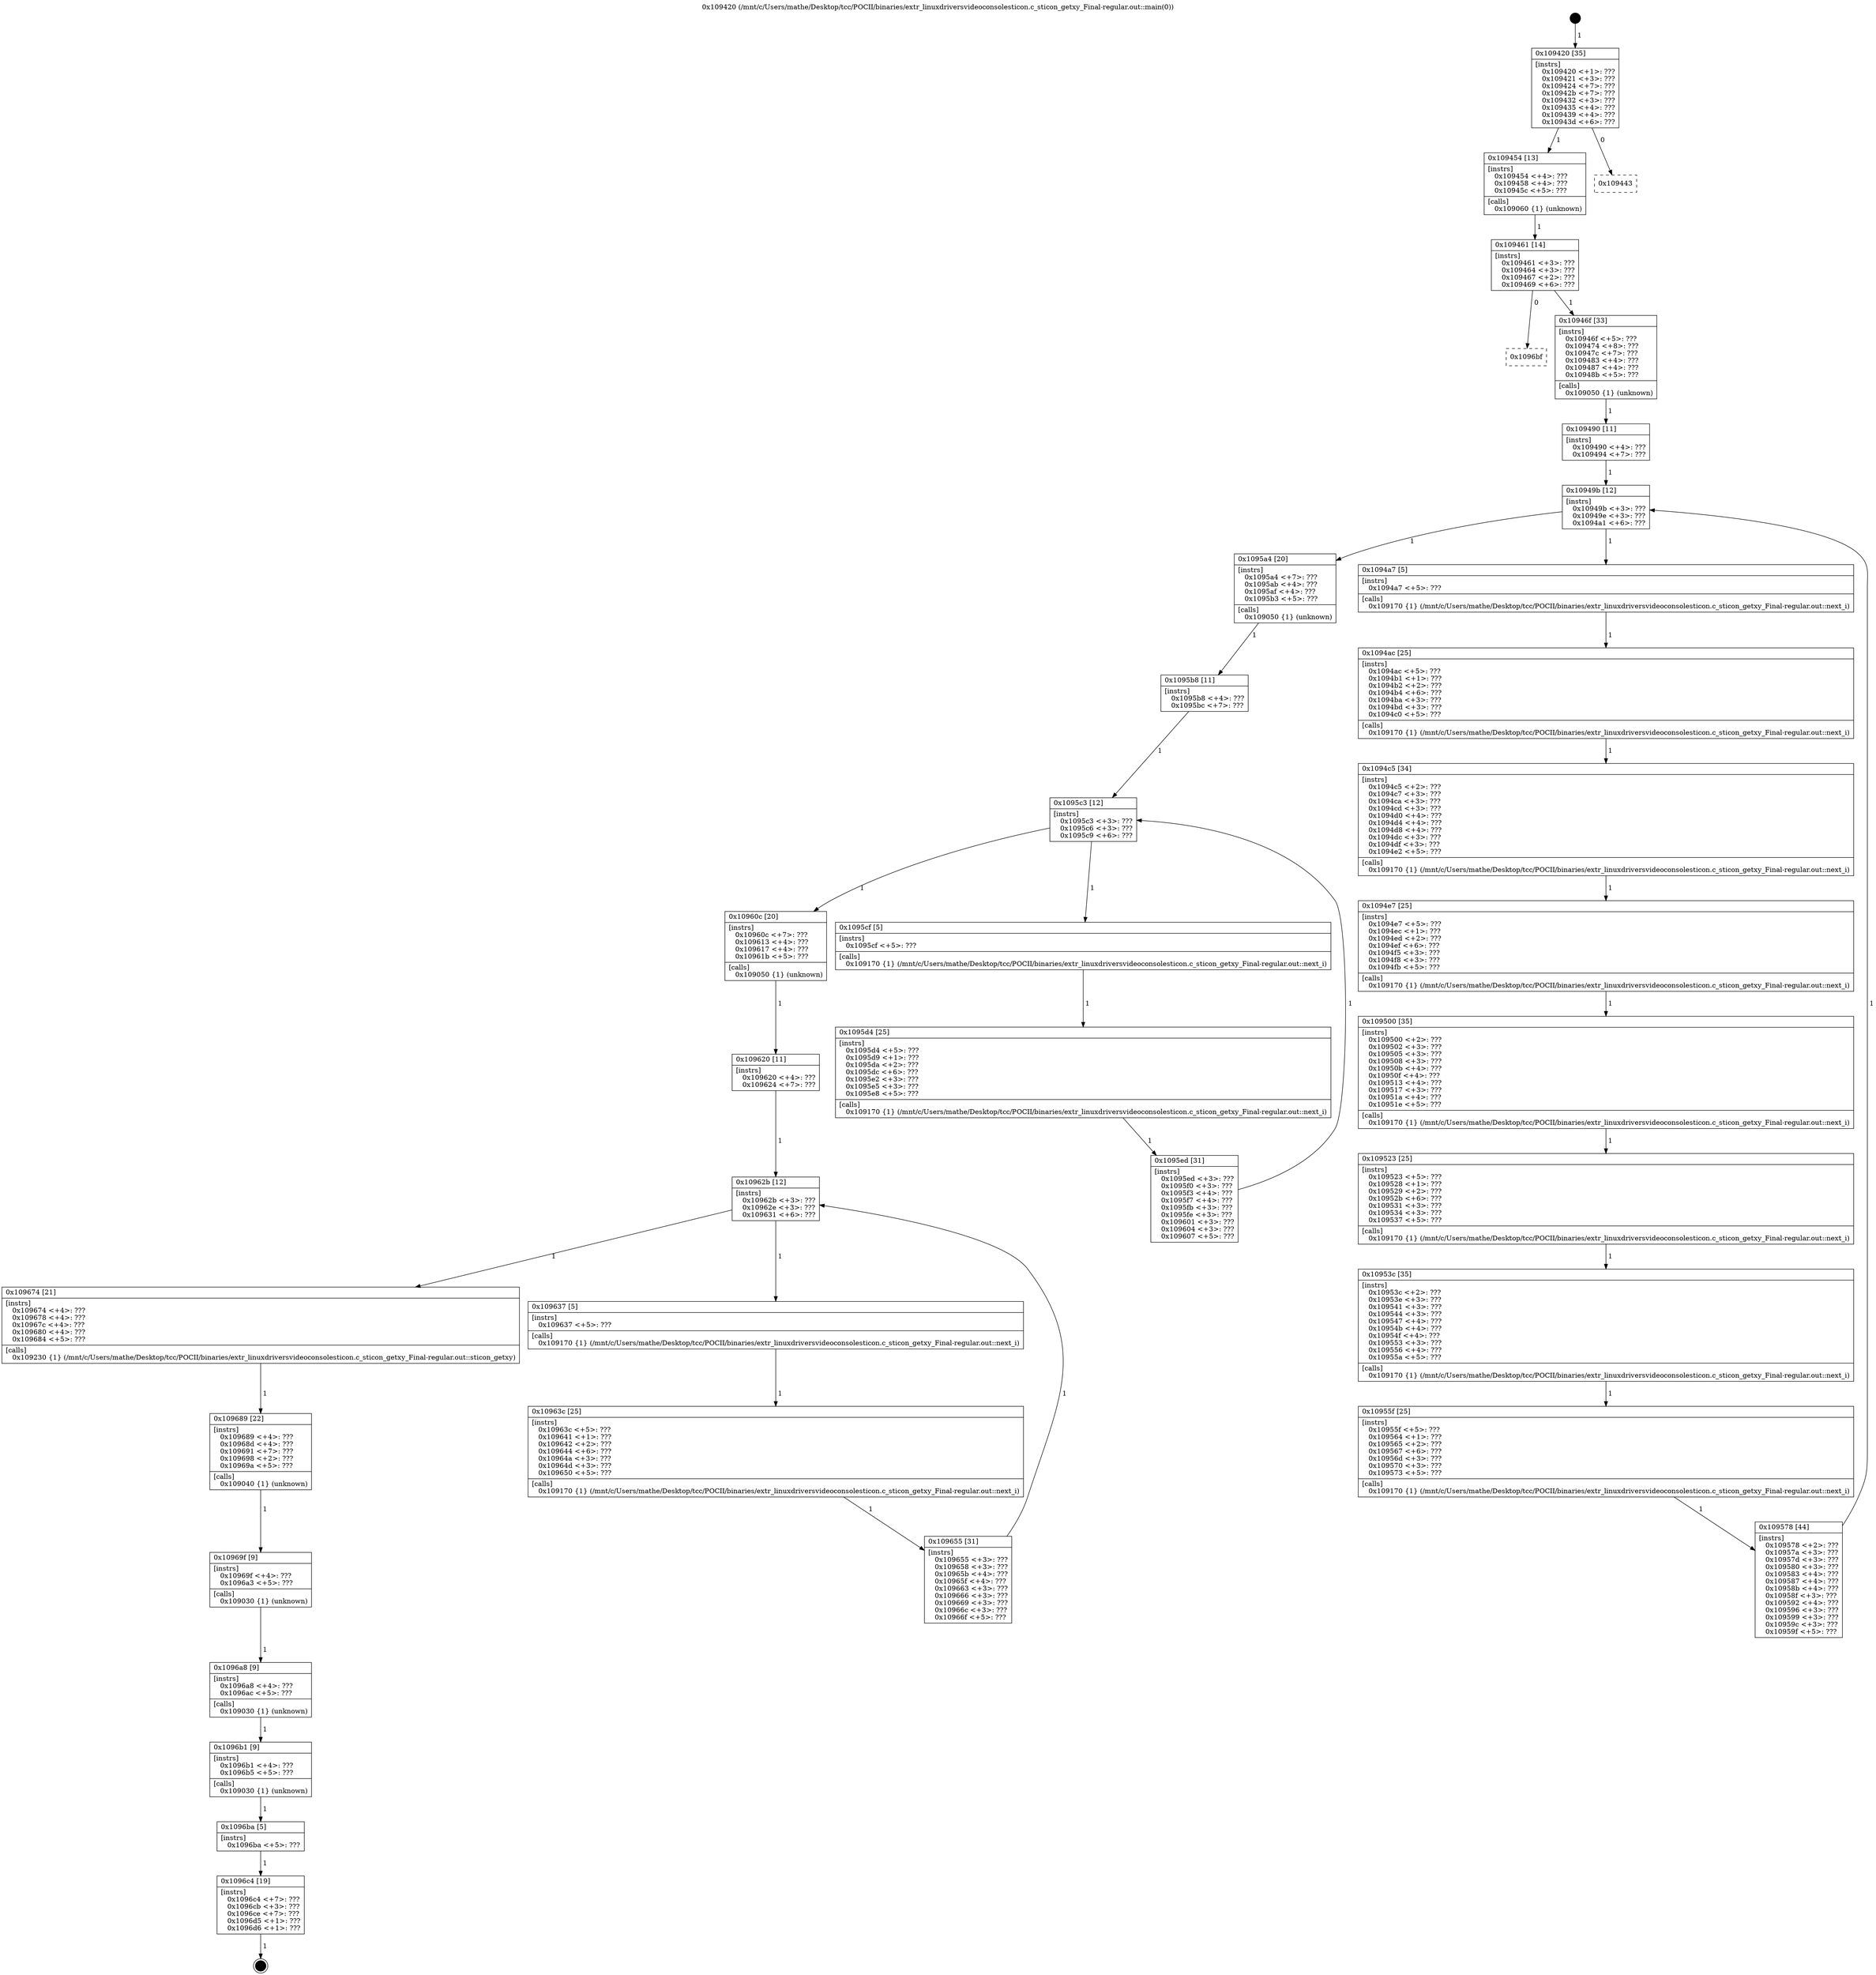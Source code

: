digraph "0x109420" {
  label = "0x109420 (/mnt/c/Users/mathe/Desktop/tcc/POCII/binaries/extr_linuxdriversvideoconsolesticon.c_sticon_getxy_Final-regular.out::main(0))"
  labelloc = "t"
  node[shape=record]

  Entry [label="",width=0.3,height=0.3,shape=circle,fillcolor=black,style=filled]
  "0x109420" [label="{
     0x109420 [35]\l
     | [instrs]\l
     &nbsp;&nbsp;0x109420 \<+1\>: ???\l
     &nbsp;&nbsp;0x109421 \<+3\>: ???\l
     &nbsp;&nbsp;0x109424 \<+7\>: ???\l
     &nbsp;&nbsp;0x10942b \<+7\>: ???\l
     &nbsp;&nbsp;0x109432 \<+3\>: ???\l
     &nbsp;&nbsp;0x109435 \<+4\>: ???\l
     &nbsp;&nbsp;0x109439 \<+4\>: ???\l
     &nbsp;&nbsp;0x10943d \<+6\>: ???\l
  }"]
  "0x109454" [label="{
     0x109454 [13]\l
     | [instrs]\l
     &nbsp;&nbsp;0x109454 \<+4\>: ???\l
     &nbsp;&nbsp;0x109458 \<+4\>: ???\l
     &nbsp;&nbsp;0x10945c \<+5\>: ???\l
     | [calls]\l
     &nbsp;&nbsp;0x109060 \{1\} (unknown)\l
  }"]
  "0x109443" [label="{
     0x109443\l
  }", style=dashed]
  "0x109461" [label="{
     0x109461 [14]\l
     | [instrs]\l
     &nbsp;&nbsp;0x109461 \<+3\>: ???\l
     &nbsp;&nbsp;0x109464 \<+3\>: ???\l
     &nbsp;&nbsp;0x109467 \<+2\>: ???\l
     &nbsp;&nbsp;0x109469 \<+6\>: ???\l
  }"]
  "0x1096bf" [label="{
     0x1096bf\l
  }", style=dashed]
  "0x10946f" [label="{
     0x10946f [33]\l
     | [instrs]\l
     &nbsp;&nbsp;0x10946f \<+5\>: ???\l
     &nbsp;&nbsp;0x109474 \<+8\>: ???\l
     &nbsp;&nbsp;0x10947c \<+7\>: ???\l
     &nbsp;&nbsp;0x109483 \<+4\>: ???\l
     &nbsp;&nbsp;0x109487 \<+4\>: ???\l
     &nbsp;&nbsp;0x10948b \<+5\>: ???\l
     | [calls]\l
     &nbsp;&nbsp;0x109050 \{1\} (unknown)\l
  }"]
  Exit [label="",width=0.3,height=0.3,shape=circle,fillcolor=black,style=filled,peripheries=2]
  "0x10949b" [label="{
     0x10949b [12]\l
     | [instrs]\l
     &nbsp;&nbsp;0x10949b \<+3\>: ???\l
     &nbsp;&nbsp;0x10949e \<+3\>: ???\l
     &nbsp;&nbsp;0x1094a1 \<+6\>: ???\l
  }"]
  "0x1095a4" [label="{
     0x1095a4 [20]\l
     | [instrs]\l
     &nbsp;&nbsp;0x1095a4 \<+7\>: ???\l
     &nbsp;&nbsp;0x1095ab \<+4\>: ???\l
     &nbsp;&nbsp;0x1095af \<+4\>: ???\l
     &nbsp;&nbsp;0x1095b3 \<+5\>: ???\l
     | [calls]\l
     &nbsp;&nbsp;0x109050 \{1\} (unknown)\l
  }"]
  "0x1094a7" [label="{
     0x1094a7 [5]\l
     | [instrs]\l
     &nbsp;&nbsp;0x1094a7 \<+5\>: ???\l
     | [calls]\l
     &nbsp;&nbsp;0x109170 \{1\} (/mnt/c/Users/mathe/Desktop/tcc/POCII/binaries/extr_linuxdriversvideoconsolesticon.c_sticon_getxy_Final-regular.out::next_i)\l
  }"]
  "0x1094ac" [label="{
     0x1094ac [25]\l
     | [instrs]\l
     &nbsp;&nbsp;0x1094ac \<+5\>: ???\l
     &nbsp;&nbsp;0x1094b1 \<+1\>: ???\l
     &nbsp;&nbsp;0x1094b2 \<+2\>: ???\l
     &nbsp;&nbsp;0x1094b4 \<+6\>: ???\l
     &nbsp;&nbsp;0x1094ba \<+3\>: ???\l
     &nbsp;&nbsp;0x1094bd \<+3\>: ???\l
     &nbsp;&nbsp;0x1094c0 \<+5\>: ???\l
     | [calls]\l
     &nbsp;&nbsp;0x109170 \{1\} (/mnt/c/Users/mathe/Desktop/tcc/POCII/binaries/extr_linuxdriversvideoconsolesticon.c_sticon_getxy_Final-regular.out::next_i)\l
  }"]
  "0x1094c5" [label="{
     0x1094c5 [34]\l
     | [instrs]\l
     &nbsp;&nbsp;0x1094c5 \<+2\>: ???\l
     &nbsp;&nbsp;0x1094c7 \<+3\>: ???\l
     &nbsp;&nbsp;0x1094ca \<+3\>: ???\l
     &nbsp;&nbsp;0x1094cd \<+3\>: ???\l
     &nbsp;&nbsp;0x1094d0 \<+4\>: ???\l
     &nbsp;&nbsp;0x1094d4 \<+4\>: ???\l
     &nbsp;&nbsp;0x1094d8 \<+4\>: ???\l
     &nbsp;&nbsp;0x1094dc \<+3\>: ???\l
     &nbsp;&nbsp;0x1094df \<+3\>: ???\l
     &nbsp;&nbsp;0x1094e2 \<+5\>: ???\l
     | [calls]\l
     &nbsp;&nbsp;0x109170 \{1\} (/mnt/c/Users/mathe/Desktop/tcc/POCII/binaries/extr_linuxdriversvideoconsolesticon.c_sticon_getxy_Final-regular.out::next_i)\l
  }"]
  "0x1094e7" [label="{
     0x1094e7 [25]\l
     | [instrs]\l
     &nbsp;&nbsp;0x1094e7 \<+5\>: ???\l
     &nbsp;&nbsp;0x1094ec \<+1\>: ???\l
     &nbsp;&nbsp;0x1094ed \<+2\>: ???\l
     &nbsp;&nbsp;0x1094ef \<+6\>: ???\l
     &nbsp;&nbsp;0x1094f5 \<+3\>: ???\l
     &nbsp;&nbsp;0x1094f8 \<+3\>: ???\l
     &nbsp;&nbsp;0x1094fb \<+5\>: ???\l
     | [calls]\l
     &nbsp;&nbsp;0x109170 \{1\} (/mnt/c/Users/mathe/Desktop/tcc/POCII/binaries/extr_linuxdriversvideoconsolesticon.c_sticon_getxy_Final-regular.out::next_i)\l
  }"]
  "0x109500" [label="{
     0x109500 [35]\l
     | [instrs]\l
     &nbsp;&nbsp;0x109500 \<+2\>: ???\l
     &nbsp;&nbsp;0x109502 \<+3\>: ???\l
     &nbsp;&nbsp;0x109505 \<+3\>: ???\l
     &nbsp;&nbsp;0x109508 \<+3\>: ???\l
     &nbsp;&nbsp;0x10950b \<+4\>: ???\l
     &nbsp;&nbsp;0x10950f \<+4\>: ???\l
     &nbsp;&nbsp;0x109513 \<+4\>: ???\l
     &nbsp;&nbsp;0x109517 \<+3\>: ???\l
     &nbsp;&nbsp;0x10951a \<+4\>: ???\l
     &nbsp;&nbsp;0x10951e \<+5\>: ???\l
     | [calls]\l
     &nbsp;&nbsp;0x109170 \{1\} (/mnt/c/Users/mathe/Desktop/tcc/POCII/binaries/extr_linuxdriversvideoconsolesticon.c_sticon_getxy_Final-regular.out::next_i)\l
  }"]
  "0x109523" [label="{
     0x109523 [25]\l
     | [instrs]\l
     &nbsp;&nbsp;0x109523 \<+5\>: ???\l
     &nbsp;&nbsp;0x109528 \<+1\>: ???\l
     &nbsp;&nbsp;0x109529 \<+2\>: ???\l
     &nbsp;&nbsp;0x10952b \<+6\>: ???\l
     &nbsp;&nbsp;0x109531 \<+3\>: ???\l
     &nbsp;&nbsp;0x109534 \<+3\>: ???\l
     &nbsp;&nbsp;0x109537 \<+5\>: ???\l
     | [calls]\l
     &nbsp;&nbsp;0x109170 \{1\} (/mnt/c/Users/mathe/Desktop/tcc/POCII/binaries/extr_linuxdriversvideoconsolesticon.c_sticon_getxy_Final-regular.out::next_i)\l
  }"]
  "0x10953c" [label="{
     0x10953c [35]\l
     | [instrs]\l
     &nbsp;&nbsp;0x10953c \<+2\>: ???\l
     &nbsp;&nbsp;0x10953e \<+3\>: ???\l
     &nbsp;&nbsp;0x109541 \<+3\>: ???\l
     &nbsp;&nbsp;0x109544 \<+3\>: ???\l
     &nbsp;&nbsp;0x109547 \<+4\>: ???\l
     &nbsp;&nbsp;0x10954b \<+4\>: ???\l
     &nbsp;&nbsp;0x10954f \<+4\>: ???\l
     &nbsp;&nbsp;0x109553 \<+3\>: ???\l
     &nbsp;&nbsp;0x109556 \<+4\>: ???\l
     &nbsp;&nbsp;0x10955a \<+5\>: ???\l
     | [calls]\l
     &nbsp;&nbsp;0x109170 \{1\} (/mnt/c/Users/mathe/Desktop/tcc/POCII/binaries/extr_linuxdriversvideoconsolesticon.c_sticon_getxy_Final-regular.out::next_i)\l
  }"]
  "0x10955f" [label="{
     0x10955f [25]\l
     | [instrs]\l
     &nbsp;&nbsp;0x10955f \<+5\>: ???\l
     &nbsp;&nbsp;0x109564 \<+1\>: ???\l
     &nbsp;&nbsp;0x109565 \<+2\>: ???\l
     &nbsp;&nbsp;0x109567 \<+6\>: ???\l
     &nbsp;&nbsp;0x10956d \<+3\>: ???\l
     &nbsp;&nbsp;0x109570 \<+3\>: ???\l
     &nbsp;&nbsp;0x109573 \<+5\>: ???\l
     | [calls]\l
     &nbsp;&nbsp;0x109170 \{1\} (/mnt/c/Users/mathe/Desktop/tcc/POCII/binaries/extr_linuxdriversvideoconsolesticon.c_sticon_getxy_Final-regular.out::next_i)\l
  }"]
  "0x109578" [label="{
     0x109578 [44]\l
     | [instrs]\l
     &nbsp;&nbsp;0x109578 \<+2\>: ???\l
     &nbsp;&nbsp;0x10957a \<+3\>: ???\l
     &nbsp;&nbsp;0x10957d \<+3\>: ???\l
     &nbsp;&nbsp;0x109580 \<+3\>: ???\l
     &nbsp;&nbsp;0x109583 \<+4\>: ???\l
     &nbsp;&nbsp;0x109587 \<+4\>: ???\l
     &nbsp;&nbsp;0x10958b \<+4\>: ???\l
     &nbsp;&nbsp;0x10958f \<+3\>: ???\l
     &nbsp;&nbsp;0x109592 \<+4\>: ???\l
     &nbsp;&nbsp;0x109596 \<+3\>: ???\l
     &nbsp;&nbsp;0x109599 \<+3\>: ???\l
     &nbsp;&nbsp;0x10959c \<+3\>: ???\l
     &nbsp;&nbsp;0x10959f \<+5\>: ???\l
  }"]
  "0x109490" [label="{
     0x109490 [11]\l
     | [instrs]\l
     &nbsp;&nbsp;0x109490 \<+4\>: ???\l
     &nbsp;&nbsp;0x109494 \<+7\>: ???\l
  }"]
  "0x1095c3" [label="{
     0x1095c3 [12]\l
     | [instrs]\l
     &nbsp;&nbsp;0x1095c3 \<+3\>: ???\l
     &nbsp;&nbsp;0x1095c6 \<+3\>: ???\l
     &nbsp;&nbsp;0x1095c9 \<+6\>: ???\l
  }"]
  "0x10960c" [label="{
     0x10960c [20]\l
     | [instrs]\l
     &nbsp;&nbsp;0x10960c \<+7\>: ???\l
     &nbsp;&nbsp;0x109613 \<+4\>: ???\l
     &nbsp;&nbsp;0x109617 \<+4\>: ???\l
     &nbsp;&nbsp;0x10961b \<+5\>: ???\l
     | [calls]\l
     &nbsp;&nbsp;0x109050 \{1\} (unknown)\l
  }"]
  "0x1095cf" [label="{
     0x1095cf [5]\l
     | [instrs]\l
     &nbsp;&nbsp;0x1095cf \<+5\>: ???\l
     | [calls]\l
     &nbsp;&nbsp;0x109170 \{1\} (/mnt/c/Users/mathe/Desktop/tcc/POCII/binaries/extr_linuxdriversvideoconsolesticon.c_sticon_getxy_Final-regular.out::next_i)\l
  }"]
  "0x1095d4" [label="{
     0x1095d4 [25]\l
     | [instrs]\l
     &nbsp;&nbsp;0x1095d4 \<+5\>: ???\l
     &nbsp;&nbsp;0x1095d9 \<+1\>: ???\l
     &nbsp;&nbsp;0x1095da \<+2\>: ???\l
     &nbsp;&nbsp;0x1095dc \<+6\>: ???\l
     &nbsp;&nbsp;0x1095e2 \<+3\>: ???\l
     &nbsp;&nbsp;0x1095e5 \<+3\>: ???\l
     &nbsp;&nbsp;0x1095e8 \<+5\>: ???\l
     | [calls]\l
     &nbsp;&nbsp;0x109170 \{1\} (/mnt/c/Users/mathe/Desktop/tcc/POCII/binaries/extr_linuxdriversvideoconsolesticon.c_sticon_getxy_Final-regular.out::next_i)\l
  }"]
  "0x1095ed" [label="{
     0x1095ed [31]\l
     | [instrs]\l
     &nbsp;&nbsp;0x1095ed \<+3\>: ???\l
     &nbsp;&nbsp;0x1095f0 \<+3\>: ???\l
     &nbsp;&nbsp;0x1095f3 \<+4\>: ???\l
     &nbsp;&nbsp;0x1095f7 \<+4\>: ???\l
     &nbsp;&nbsp;0x1095fb \<+3\>: ???\l
     &nbsp;&nbsp;0x1095fe \<+3\>: ???\l
     &nbsp;&nbsp;0x109601 \<+3\>: ???\l
     &nbsp;&nbsp;0x109604 \<+3\>: ???\l
     &nbsp;&nbsp;0x109607 \<+5\>: ???\l
  }"]
  "0x1095b8" [label="{
     0x1095b8 [11]\l
     | [instrs]\l
     &nbsp;&nbsp;0x1095b8 \<+4\>: ???\l
     &nbsp;&nbsp;0x1095bc \<+7\>: ???\l
  }"]
  "0x10962b" [label="{
     0x10962b [12]\l
     | [instrs]\l
     &nbsp;&nbsp;0x10962b \<+3\>: ???\l
     &nbsp;&nbsp;0x10962e \<+3\>: ???\l
     &nbsp;&nbsp;0x109631 \<+6\>: ???\l
  }"]
  "0x109674" [label="{
     0x109674 [21]\l
     | [instrs]\l
     &nbsp;&nbsp;0x109674 \<+4\>: ???\l
     &nbsp;&nbsp;0x109678 \<+4\>: ???\l
     &nbsp;&nbsp;0x10967c \<+4\>: ???\l
     &nbsp;&nbsp;0x109680 \<+4\>: ???\l
     &nbsp;&nbsp;0x109684 \<+5\>: ???\l
     | [calls]\l
     &nbsp;&nbsp;0x109230 \{1\} (/mnt/c/Users/mathe/Desktop/tcc/POCII/binaries/extr_linuxdriversvideoconsolesticon.c_sticon_getxy_Final-regular.out::sticon_getxy)\l
  }"]
  "0x109637" [label="{
     0x109637 [5]\l
     | [instrs]\l
     &nbsp;&nbsp;0x109637 \<+5\>: ???\l
     | [calls]\l
     &nbsp;&nbsp;0x109170 \{1\} (/mnt/c/Users/mathe/Desktop/tcc/POCII/binaries/extr_linuxdriversvideoconsolesticon.c_sticon_getxy_Final-regular.out::next_i)\l
  }"]
  "0x10963c" [label="{
     0x10963c [25]\l
     | [instrs]\l
     &nbsp;&nbsp;0x10963c \<+5\>: ???\l
     &nbsp;&nbsp;0x109641 \<+1\>: ???\l
     &nbsp;&nbsp;0x109642 \<+2\>: ???\l
     &nbsp;&nbsp;0x109644 \<+6\>: ???\l
     &nbsp;&nbsp;0x10964a \<+3\>: ???\l
     &nbsp;&nbsp;0x10964d \<+3\>: ???\l
     &nbsp;&nbsp;0x109650 \<+5\>: ???\l
     | [calls]\l
     &nbsp;&nbsp;0x109170 \{1\} (/mnt/c/Users/mathe/Desktop/tcc/POCII/binaries/extr_linuxdriversvideoconsolesticon.c_sticon_getxy_Final-regular.out::next_i)\l
  }"]
  "0x109655" [label="{
     0x109655 [31]\l
     | [instrs]\l
     &nbsp;&nbsp;0x109655 \<+3\>: ???\l
     &nbsp;&nbsp;0x109658 \<+3\>: ???\l
     &nbsp;&nbsp;0x10965b \<+4\>: ???\l
     &nbsp;&nbsp;0x10965f \<+4\>: ???\l
     &nbsp;&nbsp;0x109663 \<+3\>: ???\l
     &nbsp;&nbsp;0x109666 \<+3\>: ???\l
     &nbsp;&nbsp;0x109669 \<+3\>: ???\l
     &nbsp;&nbsp;0x10966c \<+3\>: ???\l
     &nbsp;&nbsp;0x10966f \<+5\>: ???\l
  }"]
  "0x109620" [label="{
     0x109620 [11]\l
     | [instrs]\l
     &nbsp;&nbsp;0x109620 \<+4\>: ???\l
     &nbsp;&nbsp;0x109624 \<+7\>: ???\l
  }"]
  "0x109689" [label="{
     0x109689 [22]\l
     | [instrs]\l
     &nbsp;&nbsp;0x109689 \<+4\>: ???\l
     &nbsp;&nbsp;0x10968d \<+4\>: ???\l
     &nbsp;&nbsp;0x109691 \<+7\>: ???\l
     &nbsp;&nbsp;0x109698 \<+2\>: ???\l
     &nbsp;&nbsp;0x10969a \<+5\>: ???\l
     | [calls]\l
     &nbsp;&nbsp;0x109040 \{1\} (unknown)\l
  }"]
  "0x10969f" [label="{
     0x10969f [9]\l
     | [instrs]\l
     &nbsp;&nbsp;0x10969f \<+4\>: ???\l
     &nbsp;&nbsp;0x1096a3 \<+5\>: ???\l
     | [calls]\l
     &nbsp;&nbsp;0x109030 \{1\} (unknown)\l
  }"]
  "0x1096a8" [label="{
     0x1096a8 [9]\l
     | [instrs]\l
     &nbsp;&nbsp;0x1096a8 \<+4\>: ???\l
     &nbsp;&nbsp;0x1096ac \<+5\>: ???\l
     | [calls]\l
     &nbsp;&nbsp;0x109030 \{1\} (unknown)\l
  }"]
  "0x1096b1" [label="{
     0x1096b1 [9]\l
     | [instrs]\l
     &nbsp;&nbsp;0x1096b1 \<+4\>: ???\l
     &nbsp;&nbsp;0x1096b5 \<+5\>: ???\l
     | [calls]\l
     &nbsp;&nbsp;0x109030 \{1\} (unknown)\l
  }"]
  "0x1096ba" [label="{
     0x1096ba [5]\l
     | [instrs]\l
     &nbsp;&nbsp;0x1096ba \<+5\>: ???\l
  }"]
  "0x1096c4" [label="{
     0x1096c4 [19]\l
     | [instrs]\l
     &nbsp;&nbsp;0x1096c4 \<+7\>: ???\l
     &nbsp;&nbsp;0x1096cb \<+3\>: ???\l
     &nbsp;&nbsp;0x1096ce \<+7\>: ???\l
     &nbsp;&nbsp;0x1096d5 \<+1\>: ???\l
     &nbsp;&nbsp;0x1096d6 \<+1\>: ???\l
  }"]
  Entry -> "0x109420" [label=" 1"]
  "0x109420" -> "0x109454" [label=" 1"]
  "0x109420" -> "0x109443" [label=" 0"]
  "0x109454" -> "0x109461" [label=" 1"]
  "0x109461" -> "0x1096bf" [label=" 0"]
  "0x109461" -> "0x10946f" [label=" 1"]
  "0x1096c4" -> Exit [label=" 1"]
  "0x10946f" -> "0x109490" [label=" 1"]
  "0x10949b" -> "0x1095a4" [label=" 1"]
  "0x10949b" -> "0x1094a7" [label=" 1"]
  "0x1094a7" -> "0x1094ac" [label=" 1"]
  "0x1094ac" -> "0x1094c5" [label=" 1"]
  "0x1094c5" -> "0x1094e7" [label=" 1"]
  "0x1094e7" -> "0x109500" [label=" 1"]
  "0x109500" -> "0x109523" [label=" 1"]
  "0x109523" -> "0x10953c" [label=" 1"]
  "0x10953c" -> "0x10955f" [label=" 1"]
  "0x10955f" -> "0x109578" [label=" 1"]
  "0x109490" -> "0x10949b" [label=" 1"]
  "0x109578" -> "0x10949b" [label=" 1"]
  "0x1095a4" -> "0x1095b8" [label=" 1"]
  "0x1095c3" -> "0x10960c" [label=" 1"]
  "0x1095c3" -> "0x1095cf" [label=" 1"]
  "0x1095cf" -> "0x1095d4" [label=" 1"]
  "0x1095d4" -> "0x1095ed" [label=" 1"]
  "0x1095b8" -> "0x1095c3" [label=" 1"]
  "0x1095ed" -> "0x1095c3" [label=" 1"]
  "0x10960c" -> "0x109620" [label=" 1"]
  "0x10962b" -> "0x109674" [label=" 1"]
  "0x10962b" -> "0x109637" [label=" 1"]
  "0x109637" -> "0x10963c" [label=" 1"]
  "0x10963c" -> "0x109655" [label=" 1"]
  "0x109620" -> "0x10962b" [label=" 1"]
  "0x109655" -> "0x10962b" [label=" 1"]
  "0x109674" -> "0x109689" [label=" 1"]
  "0x109689" -> "0x10969f" [label=" 1"]
  "0x10969f" -> "0x1096a8" [label=" 1"]
  "0x1096a8" -> "0x1096b1" [label=" 1"]
  "0x1096b1" -> "0x1096ba" [label=" 1"]
  "0x1096ba" -> "0x1096c4" [label=" 1"]
}

